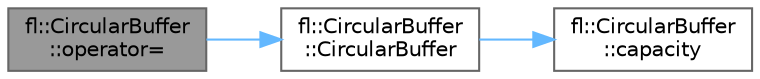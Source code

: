 digraph "fl::CircularBuffer::operator="
{
 // INTERACTIVE_SVG=YES
 // LATEX_PDF_SIZE
  bgcolor="transparent";
  edge [fontname=Helvetica,fontsize=10,labelfontname=Helvetica,labelfontsize=10];
  node [fontname=Helvetica,fontsize=10,shape=box,height=0.2,width=0.4];
  rankdir="LR";
  Node1 [id="Node000001",label="fl::CircularBuffer\l::operator=",height=0.2,width=0.4,color="gray40", fillcolor="grey60", style="filled", fontcolor="black",tooltip=" "];
  Node1 -> Node2 [id="edge1_Node000001_Node000002",color="steelblue1",style="solid",tooltip=" "];
  Node2 [id="Node000002",label="fl::CircularBuffer\l::CircularBuffer",height=0.2,width=0.4,color="grey40", fillcolor="white", style="filled",URL="$d2/d4f/classfl_1_1_circular_buffer_aca89bcf5d1786f6953a232e1fb154273.html#aca89bcf5d1786f6953a232e1fb154273",tooltip=" "];
  Node2 -> Node3 [id="edge2_Node000002_Node000003",color="steelblue1",style="solid",tooltip=" "];
  Node3 [id="Node000003",label="fl::CircularBuffer\l::capacity",height=0.2,width=0.4,color="grey40", fillcolor="white", style="filled",URL="$d2/d4f/classfl_1_1_circular_buffer_a183263c07dba9d07b89516f1438c7ab3.html#a183263c07dba9d07b89516f1438c7ab3",tooltip=" "];
}
